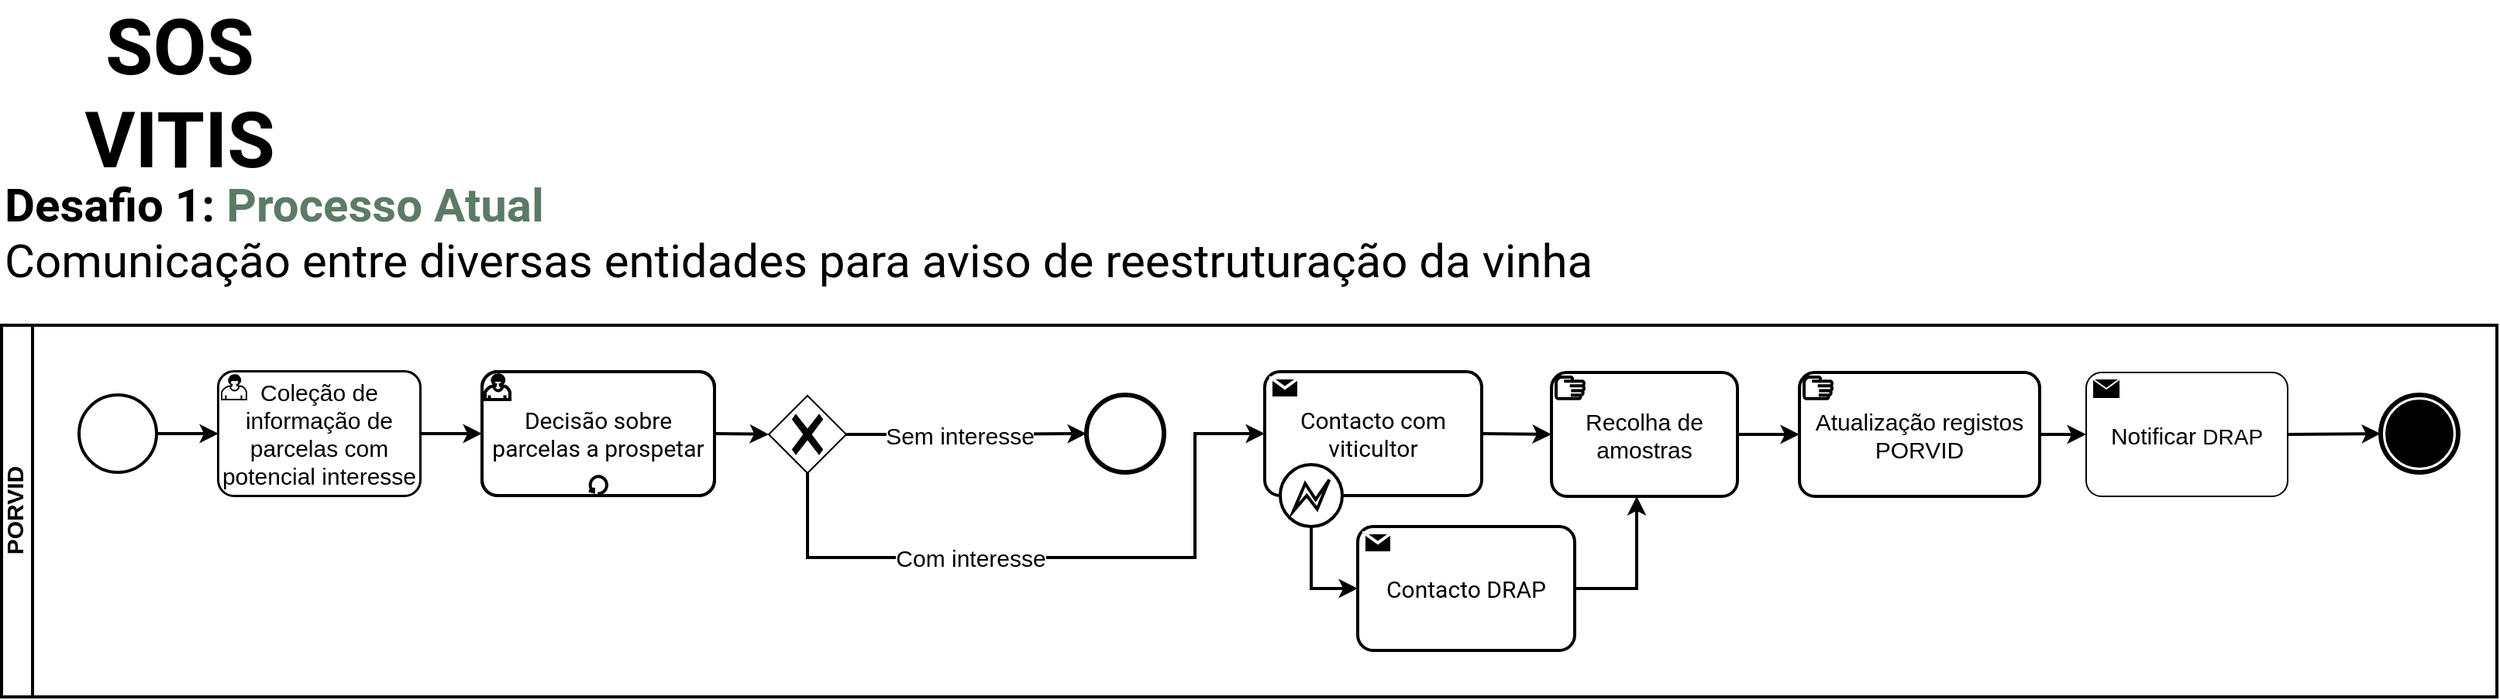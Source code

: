 <mxfile compressed="false" version="15.8.7" type="device">
  <diagram id="prtHgNgQTEPvFCAcTncT" name="Processos Alto Nível">
    <mxGraphModel dx="1607" dy="1293" grid="1" gridSize="10" guides="1" tooltips="1" connect="1" arrows="1" fold="1" page="1" pageScale="1" pageWidth="827" pageHeight="1169" math="0" shadow="0">
      <root>
        <mxCell id="0" />
        <mxCell id="1" parent="0" />
        <mxCell id="j8fhtU1hvzyhwvqFzkYq-30" value="&lt;b&gt;PORVID&lt;/b&gt;" style="swimlane;html=1;startSize=20;fontStyle=0;collapsible=0;horizontal=0;swimlaneLine=1;swimlaneFillColor=none;strokeWidth=2;rounded=0;shadow=0;glass=0;sketch=0;fontSize=15;align=center;verticalAlign=bottom;fillColor=none;" parent="1" vertex="1">
          <mxGeometry x="40" y="230" width="1610" height="240" as="geometry" />
        </mxCell>
        <mxCell id="j8fhtU1hvzyhwvqFzkYq-58" value="Sem interesse" style="edgeStyle=orthogonalEdgeStyle;rounded=0;jumpStyle=none;orthogonalLoop=1;jettySize=auto;html=1;fontSize=15;startArrow=none;startFill=0;endArrow=classic;endFill=1;strokeWidth=2;" parent="j8fhtU1hvzyhwvqFzkYq-30" source="j8fhtU1hvzyhwvqFzkYq-49" target="j8fhtU1hvzyhwvqFzkYq-61" edge="1">
          <mxGeometry x="-0.067" relative="1" as="geometry">
            <mxPoint x="695" y="70.0" as="targetPoint" />
            <mxPoint as="offset" />
          </mxGeometry>
        </mxCell>
        <mxCell id="j8fhtU1hvzyhwvqFzkYq-59" value="Com interesse" style="edgeStyle=orthogonalEdgeStyle;rounded=0;jumpStyle=none;orthogonalLoop=1;jettySize=auto;html=1;fontSize=15;startArrow=none;startFill=0;endArrow=classic;endFill=1;strokeWidth=2;" parent="j8fhtU1hvzyhwvqFzkYq-30" source="j8fhtU1hvzyhwvqFzkYq-49" target="eZVW1w9OTEGLC_UmgiqR-5" edge="1">
          <mxGeometry x="-0.26" relative="1" as="geometry">
            <mxPoint x="800.059" y="70.059" as="targetPoint" />
            <Array as="points">
              <mxPoint x="520" y="150" />
              <mxPoint x="770" y="150" />
              <mxPoint x="770" y="70" />
            </Array>
            <mxPoint as="offset" />
          </mxGeometry>
        </mxCell>
        <mxCell id="j8fhtU1hvzyhwvqFzkYq-49" value="" style="points=[[0.25,0.25,0],[0.5,0,0],[0.75,0.25,0],[1,0.5,0],[0.75,0.75,0],[0.5,1,0],[0.25,0.75,0],[0,0.5,0]];shape=mxgraph.bpmn.gateway2;html=1;verticalLabelPosition=bottom;labelBackgroundColor=#ffffff;verticalAlign=top;align=center;perimeter=rhombusPerimeter;outlineConnect=0;outline=none;symbol=none;gwType=exclusive;rounded=0;shadow=0;glass=0;sketch=0;fontSize=15;" parent="j8fhtU1hvzyhwvqFzkYq-30" vertex="1">
          <mxGeometry x="495" y="45.5" width="50" height="50" as="geometry" />
        </mxCell>
        <mxCell id="j8fhtU1hvzyhwvqFzkYq-61" value="" style="points=[[0.145,0.145,0],[0.5,0,0],[0.855,0.145,0],[1,0.5,0],[0.855,0.855,0],[0.5,1,0],[0.145,0.855,0],[0,0.5,0]];shape=mxgraph.bpmn.event;html=1;verticalLabelPosition=bottom;labelBackgroundColor=#ffffff;verticalAlign=top;align=center;perimeter=ellipsePerimeter;outlineConnect=0;aspect=fixed;outline=end;symbol=terminate2;rounded=0;shadow=0;glass=0;sketch=0;fontSize=15;" parent="j8fhtU1hvzyhwvqFzkYq-30" vertex="1">
          <mxGeometry x="700" y="45" width="50" height="50" as="geometry" />
        </mxCell>
        <mxCell id="IbKYtC_3RCh5xxz1OneK-177" style="edgeStyle=orthogonalEdgeStyle;rounded=0;jumpStyle=arc;orthogonalLoop=1;jettySize=auto;html=1;labelBackgroundColor=default;fontSize=15;startArrow=none;startFill=0;endArrow=classic;endFill=1;strokeWidth=2;" parent="j8fhtU1hvzyhwvqFzkYq-30" source="owOTKHUnHPRCBUTLVeST-1" target="owOTKHUnHPRCBUTLVeST-2" edge="1">
          <mxGeometry relative="1" as="geometry">
            <mxPoint x="1115" y="70" as="sourcePoint" />
            <mxPoint x="1155" y="70" as="targetPoint" />
          </mxGeometry>
        </mxCell>
        <mxCell id="IbKYtC_3RCh5xxz1OneK-186" style="edgeStyle=orthogonalEdgeStyle;rounded=0;jumpStyle=arc;orthogonalLoop=1;jettySize=auto;html=1;labelBackgroundColor=default;fontSize=15;startArrow=none;startFill=0;endArrow=classic;endFill=1;strokeWidth=2;" parent="j8fhtU1hvzyhwvqFzkYq-30" source="owOTKHUnHPRCBUTLVeST-2" target="IbKYtC_3RCh5xxz1OneK-185" edge="1">
          <mxGeometry relative="1" as="geometry">
            <mxPoint x="1305" y="70" as="sourcePoint" />
          </mxGeometry>
        </mxCell>
        <mxCell id="IbKYtC_3RCh5xxz1OneK-185" value="Notificar&amp;nbsp;&lt;span style=&quot;font-size: 14px&quot;&gt;DRAP&lt;/span&gt;" style="points=[[0.25,0,0],[0.5,0,0],[0.75,0,0],[1,0.25,0],[1,0.5,0],[1,0.75,0],[0.75,1,0],[0.5,1,0],[0.25,1,0],[0,0.75,0],[0,0.5,0],[0,0.25,0]];shape=mxgraph.bpmn.task;whiteSpace=wrap;rectStyle=rounded;size=10;taskMarker=send;rounded=0;shadow=0;glass=0;sketch=0;fontSize=15;align=center;verticalAlign=middle;html=1;" parent="j8fhtU1hvzyhwvqFzkYq-30" vertex="1">
          <mxGeometry x="1345" y="30.5" width="130" height="80" as="geometry" />
        </mxCell>
        <mxCell id="IbKYtC_3RCh5xxz1OneK-66" value="" style="points=[[0.145,0.145,0],[0.5,0,0],[0.855,0.145,0],[1,0.5,0],[0.855,0.855,0],[0.5,1,0],[0.145,0.855,0],[0,0.5,0]];shape=mxgraph.bpmn.event;html=1;verticalLabelPosition=bottom;labelBackgroundColor=#ffffff;verticalAlign=top;align=center;perimeter=ellipsePerimeter;outlineConnect=0;aspect=fixed;outline=end;symbol=terminate;fontSize=15;" parent="j8fhtU1hvzyhwvqFzkYq-30" vertex="1">
          <mxGeometry x="1535" y="45" width="50" height="50" as="geometry" />
        </mxCell>
        <mxCell id="IbKYtC_3RCh5xxz1OneK-187" style="edgeStyle=orthogonalEdgeStyle;rounded=0;jumpStyle=arc;orthogonalLoop=1;jettySize=auto;html=1;labelBackgroundColor=default;fontSize=15;startArrow=none;startFill=0;endArrow=classic;endFill=1;strokeWidth=2;" parent="j8fhtU1hvzyhwvqFzkYq-30" source="IbKYtC_3RCh5xxz1OneK-185" target="IbKYtC_3RCh5xxz1OneK-66" edge="1">
          <mxGeometry relative="1" as="geometry">
            <mxPoint x="1570.0" y="70" as="targetPoint" />
          </mxGeometry>
        </mxCell>
        <mxCell id="eZVW1w9OTEGLC_UmgiqR-2" style="edgeStyle=orthogonalEdgeStyle;rounded=0;jumpStyle=arc;orthogonalLoop=1;jettySize=auto;html=1;fontFamily=Roboto;fontSource=https%3A%2F%2Ffonts.googleapis.com%2Fcss%3Ffamily%3DRoboto;fontSize=15;fontColor=#000000;endArrow=classic;endFill=1;strokeWidth=2;" parent="j8fhtU1hvzyhwvqFzkYq-30" source="5pTV1qb8en98lGyIplWa-2" target="eZVW1w9OTEGLC_UmgiqR-1" edge="1">
          <mxGeometry relative="1" as="geometry" />
        </mxCell>
        <mxCell id="eZVW1w9OTEGLC_UmgiqR-3" style="edgeStyle=orthogonalEdgeStyle;rounded=0;jumpStyle=arc;orthogonalLoop=1;jettySize=auto;html=1;fontFamily=Roboto;fontSource=https%3A%2F%2Ffonts.googleapis.com%2Fcss%3Ffamily%3DRoboto;fontSize=15;fontColor=#000000;endArrow=classic;endFill=1;strokeWidth=2;" parent="j8fhtU1hvzyhwvqFzkYq-30" source="eZVW1w9OTEGLC_UmgiqR-1" target="j8fhtU1hvzyhwvqFzkYq-49" edge="1">
          <mxGeometry relative="1" as="geometry" />
        </mxCell>
        <mxCell id="eZVW1w9OTEGLC_UmgiqR-1" value="Decisão sobre parcelas a prospetar" style="points=[[0.25,0,0],[0.5,0,0],[0.75,0,0],[1,0.25,0],[1,0.5,0],[1,0.75,0],[0.75,1,0],[0.5,1,0],[0.25,1,0],[0,0.75,0],[0,0.5,0],[0,0.25,0]];shape=mxgraph.bpmn.task;whiteSpace=wrap;rectStyle=rounded;size=10;taskMarker=abstract;isLoopStandard=1;fontFamily=Roboto;fontSource=https%3A%2F%2Ffonts.googleapis.com%2Fcss%3Ffamily%3DRoboto;fontSize=15;fontColor=#000000;strokeColor=default;strokeWidth=2;fillColor=none;gradientColor=none;" parent="j8fhtU1hvzyhwvqFzkYq-30" vertex="1">
          <mxGeometry x="310" y="30" width="150" height="80" as="geometry" />
        </mxCell>
        <mxCell id="eZVW1w9OTEGLC_UmgiqR-7" style="edgeStyle=orthogonalEdgeStyle;rounded=0;jumpStyle=arc;orthogonalLoop=1;jettySize=auto;html=1;fontFamily=Roboto;fontSource=https%3A%2F%2Ffonts.googleapis.com%2Fcss%3Ffamily%3DRoboto;fontSize=15;fontColor=#000000;endArrow=classic;endFill=1;strokeWidth=2;" parent="j8fhtU1hvzyhwvqFzkYq-30" source="eZVW1w9OTEGLC_UmgiqR-5" target="owOTKHUnHPRCBUTLVeST-1" edge="1">
          <mxGeometry relative="1" as="geometry">
            <mxPoint x="995" y="70" as="targetPoint" />
          </mxGeometry>
        </mxCell>
        <mxCell id="eZVW1w9OTEGLC_UmgiqR-5" value="Contacto com viticultor" style="points=[[0.25,0,0],[0.5,0,0],[0.75,0,0],[1,0.25,0],[1,0.5,0],[1,0.75,0],[0.75,1,0],[0.5,1,0],[0.25,1,0],[0,0.75,0],[0,0.5,0],[0,0.25,0]];shape=mxgraph.bpmn.task;whiteSpace=wrap;rectStyle=rounded;size=10;taskMarker=send;fontFamily=Roboto;fontSource=https%3A%2F%2Ffonts.googleapis.com%2Fcss%3Ffamily%3DRoboto;fontSize=15;fontColor=#000000;strokeColor=default;strokeWidth=2;fillColor=none;gradientColor=none;" parent="j8fhtU1hvzyhwvqFzkYq-30" vertex="1">
          <mxGeometry x="815" y="30" width="140" height="80" as="geometry" />
        </mxCell>
        <mxCell id="eZVW1w9OTEGLC_UmgiqR-14" style="edgeStyle=orthogonalEdgeStyle;rounded=0;jumpStyle=arc;orthogonalLoop=1;jettySize=auto;html=1;fontFamily=Roboto;fontSource=https%3A%2F%2Ffonts.googleapis.com%2Fcss%3Ffamily%3DRoboto;fontSize=15;fontColor=#000000;endArrow=classic;endFill=1;strokeWidth=2;" parent="j8fhtU1hvzyhwvqFzkYq-30" source="eZVW1w9OTEGLC_UmgiqR-12" target="5pTV1qb8en98lGyIplWa-2" edge="1">
          <mxGeometry relative="1" as="geometry" />
        </mxCell>
        <mxCell id="eZVW1w9OTEGLC_UmgiqR-12" value="" style="points=[[0.145,0.145,0],[0.5,0,0],[0.855,0.145,0],[1,0.5,0],[0.855,0.855,0],[0.5,1,0],[0.145,0.855,0],[0,0.5,0]];shape=mxgraph.bpmn.event;html=1;verticalLabelPosition=bottom;labelBackgroundColor=#ffffff;verticalAlign=top;align=center;perimeter=ellipsePerimeter;outlineConnect=0;aspect=fixed;outline=standard;symbol=general;fontFamily=Roboto;fontSource=https%3A%2F%2Ffonts.googleapis.com%2Fcss%3Ffamily%3DRoboto;fontSize=15;fontColor=#000000;strokeColor=default;strokeWidth=2;fillColor=none;gradientColor=none;" parent="j8fhtU1hvzyhwvqFzkYq-30" vertex="1">
          <mxGeometry x="50" y="45" width="50" height="50" as="geometry" />
        </mxCell>
        <mxCell id="5pTV1qb8en98lGyIplWa-2" value="" style="points=[[0.25,0,0],[0.5,0,0],[0.75,0,0],[1,0.25,0],[1,0.5,0],[1,0.75,0],[0.75,1,0],[0.5,1,0],[0.25,1,0],[0,0.75,0],[0,0.5,0],[0,0.25,0]];shape=mxgraph.bpmn.task;whiteSpace=wrap;rectStyle=rounded;size=10;taskMarker=abstract;isLoopStandard=1;fontFamily=Roboto;fontSource=https%3A%2F%2Ffonts.googleapis.com%2Fcss%3Ffamily%3DRoboto;fontSize=50;fontColor=#000000;strokeColor=default;strokeWidth=2;fillColor=none;gradientColor=none;" parent="j8fhtU1hvzyhwvqFzkYq-30" vertex="1">
          <mxGeometry x="140" y="30" width="130" height="80" as="geometry" />
        </mxCell>
        <mxCell id="5pTV1qb8en98lGyIplWa-1" value="Coleção de informação de parcelas com potencial interesse" style="points=[[0.25,0,0],[0.5,0,0],[0.75,0,0],[1,0.25,0],[1,0.5,0],[1,0.75,0],[0.75,1,0],[0.5,1,0],[0.25,1,0],[0,0.75,0],[0,0.5,0],[0,0.25,0]];shape=mxgraph.bpmn.task;whiteSpace=wrap;rectStyle=rounded;size=10;taskMarker=user;rounded=0;shadow=0;glass=0;sketch=0;fontSize=15;align=center;verticalAlign=middle;html=1;" parent="j8fhtU1hvzyhwvqFzkYq-30" vertex="1">
          <mxGeometry x="140" y="30" width="130" height="80" as="geometry" />
        </mxCell>
        <mxCell id="eZVW1w9OTEGLC_UmgiqR-17" style="edgeStyle=orthogonalEdgeStyle;rounded=0;jumpStyle=arc;orthogonalLoop=1;jettySize=auto;html=1;fontFamily=Roboto;fontSource=https%3A%2F%2Ffonts.googleapis.com%2Fcss%3Ffamily%3DRoboto;fontSize=15;fontColor=#000000;endArrow=classic;endFill=1;strokeWidth=2;" parent="j8fhtU1hvzyhwvqFzkYq-30" source="eZVW1w9OTEGLC_UmgiqR-15" target="eZVW1w9OTEGLC_UmgiqR-16" edge="1">
          <mxGeometry relative="1" as="geometry">
            <Array as="points">
              <mxPoint x="845" y="170" />
            </Array>
          </mxGeometry>
        </mxCell>
        <mxCell id="eZVW1w9OTEGLC_UmgiqR-15" value="" style="points=[[0.145,0.145,0],[0.5,0,0],[0.855,0.145,0],[1,0.5,0],[0.855,0.855,0],[0.5,1,0],[0.145,0.855,0],[0,0.5,0]];shape=mxgraph.bpmn.event;html=1;verticalLabelPosition=bottom;labelBackgroundColor=#ffffff;verticalAlign=top;align=center;perimeter=ellipsePerimeter;outlineConnect=0;aspect=fixed;outline=eventInt;symbol=error;fontFamily=Roboto;fontSource=https%3A%2F%2Ffonts.googleapis.com%2Fcss%3Ffamily%3DRoboto;fontSize=15;fontColor=#000000;strokeColor=default;strokeWidth=2;fillColor=default;gradientColor=none;" parent="j8fhtU1hvzyhwvqFzkYq-30" vertex="1">
          <mxGeometry x="825" y="90" width="40" height="40" as="geometry" />
        </mxCell>
        <mxCell id="eZVW1w9OTEGLC_UmgiqR-18" style="edgeStyle=orthogonalEdgeStyle;rounded=0;jumpStyle=arc;orthogonalLoop=1;jettySize=auto;html=1;fontFamily=Roboto;fontSource=https%3A%2F%2Ffonts.googleapis.com%2Fcss%3Ffamily%3DRoboto;fontSize=15;fontColor=#000000;endArrow=classic;endFill=1;strokeWidth=2;" parent="j8fhtU1hvzyhwvqFzkYq-30" source="eZVW1w9OTEGLC_UmgiqR-16" target="owOTKHUnHPRCBUTLVeST-1" edge="1">
          <mxGeometry relative="1" as="geometry">
            <Array as="points">
              <mxPoint x="1055" y="170" />
            </Array>
            <mxPoint x="1055" y="110" as="targetPoint" />
          </mxGeometry>
        </mxCell>
        <mxCell id="eZVW1w9OTEGLC_UmgiqR-16" value="Contacto DRAP" style="points=[[0.25,0,0],[0.5,0,0],[0.75,0,0],[1,0.25,0],[1,0.5,0],[1,0.75,0],[0.75,1,0],[0.5,1,0],[0.25,1,0],[0,0.75,0],[0,0.5,0],[0,0.25,0]];shape=mxgraph.bpmn.task;whiteSpace=wrap;rectStyle=rounded;size=10;taskMarker=send;fontFamily=Roboto;fontSource=https%3A%2F%2Ffonts.googleapis.com%2Fcss%3Ffamily%3DRoboto;fontSize=15;fontColor=#000000;strokeColor=default;strokeWidth=2;fillColor=none;gradientColor=none;" parent="j8fhtU1hvzyhwvqFzkYq-30" vertex="1">
          <mxGeometry x="875" y="130" width="140" height="80" as="geometry" />
        </mxCell>
        <mxCell id="owOTKHUnHPRCBUTLVeST-1" value="&lt;span style=&quot;font-family: &amp;#34;helvetica&amp;#34;&quot;&gt;Recolha de amostras&lt;/span&gt;" style="points=[[0.25,0,0],[0.5,0,0],[0.75,0,0],[1,0.25,0],[1,0.5,0],[1,0.75,0],[0.75,1,0],[0.5,1,0],[0.25,1,0],[0,0.75,0],[0,0.5,0],[0,0.25,0]];shape=mxgraph.bpmn.task;whiteSpace=wrap;rectStyle=rounded;size=10;taskMarker=manual;fontFamily=Roboto;fontSource=https%3A%2F%2Ffonts.googleapis.com%2Fcss%3Ffamily%3DRoboto;fontSize=15;fontColor=#000000;strokeColor=default;strokeWidth=2;fillColor=default;gradientColor=none;html=1;" vertex="1" parent="j8fhtU1hvzyhwvqFzkYq-30">
          <mxGeometry x="1000" y="30.5" width="120" height="80" as="geometry" />
        </mxCell>
        <mxCell id="owOTKHUnHPRCBUTLVeST-2" value="&lt;span style=&quot;font-family: &amp;#34;helvetica&amp;#34;&quot;&gt;Atualização registos PORVID&lt;/span&gt;" style="points=[[0.25,0,0],[0.5,0,0],[0.75,0,0],[1,0.25,0],[1,0.5,0],[1,0.75,0],[0.75,1,0],[0.5,1,0],[0.25,1,0],[0,0.75,0],[0,0.5,0],[0,0.25,0]];shape=mxgraph.bpmn.task;whiteSpace=wrap;rectStyle=rounded;size=10;taskMarker=manual;fontFamily=Roboto;fontSource=https%3A%2F%2Ffonts.googleapis.com%2Fcss%3Ffamily%3DRoboto;fontSize=15;fontColor=#000000;strokeColor=default;strokeWidth=2;fillColor=default;gradientColor=none;html=1;" vertex="1" parent="j8fhtU1hvzyhwvqFzkYq-30">
          <mxGeometry x="1160" y="30.5" width="155" height="80" as="geometry" />
        </mxCell>
        <mxCell id="owOTKHUnHPRCBUTLVeST-3" value="" style="points=[[0.25,0,0],[0.5,0,0],[0.75,0,0],[1,0.25,0],[1,0.5,0],[1,0.75,0],[0.75,1,0],[0.5,1,0],[0.25,1,0],[0,0.75,0],[0,0.5,0],[0,0.25,0]];shape=mxgraph.bpmn.task;whiteSpace=wrap;rectStyle=rounded;size=10;taskMarker=user;fontFamily=Roboto;fontSource=https%3A%2F%2Ffonts.googleapis.com%2Fcss%3Ffamily%3DRoboto;fontSize=15;fontColor=#000000;strokeColor=default;strokeWidth=2;fillColor=none;gradientColor=none;html=1;" vertex="1" parent="j8fhtU1hvzyhwvqFzkYq-30">
          <mxGeometry x="310" y="30" width="150" height="80" as="geometry" />
        </mxCell>
        <mxCell id="NLFkMVxidJrpuLbfi5vq-1" value="&lt;b&gt;Desafio 1: &lt;font color=&quot;#5b7b65&quot;&gt;Processo Atual&lt;/font&gt;&lt;/b&gt;&lt;br&gt;Comunicação entre diversas entidades para aviso de reestruturação da vinha" style="text;html=1;strokeColor=none;fillColor=none;align=left;verticalAlign=middle;whiteSpace=wrap;rounded=0;fontSize=30;fontFamily=Roboto;fontSource=https%3A%2F%2Ffonts.googleapis.com%2Fcss%3Ffamily%3DRoboto;" parent="1" vertex="1">
          <mxGeometry x="40" y="120" width="1060" height="100" as="geometry" />
        </mxCell>
        <mxCell id="8Ae6zeDYgx-UutW48Nks-54" value="&lt;font style=&quot;font-size: 50px;&quot;&gt;&lt;b style=&quot;font-size: 50px;&quot;&gt;SOS VITIS&lt;/b&gt;&lt;/font&gt;" style="text;html=1;strokeColor=none;fillColor=none;align=center;verticalAlign=middle;whiteSpace=wrap;rounded=0;fontFamily=Roboto;fontSize=50;fontColor=#000000;fontSource=https%3A%2F%2Ffonts.googleapis.com%2Fcss%3Ffamily%3DRoboto;" parent="1" vertex="1">
          <mxGeometry x="40" y="40" width="230" height="80" as="geometry" />
        </mxCell>
      </root>
    </mxGraphModel>
  </diagram>
</mxfile>
